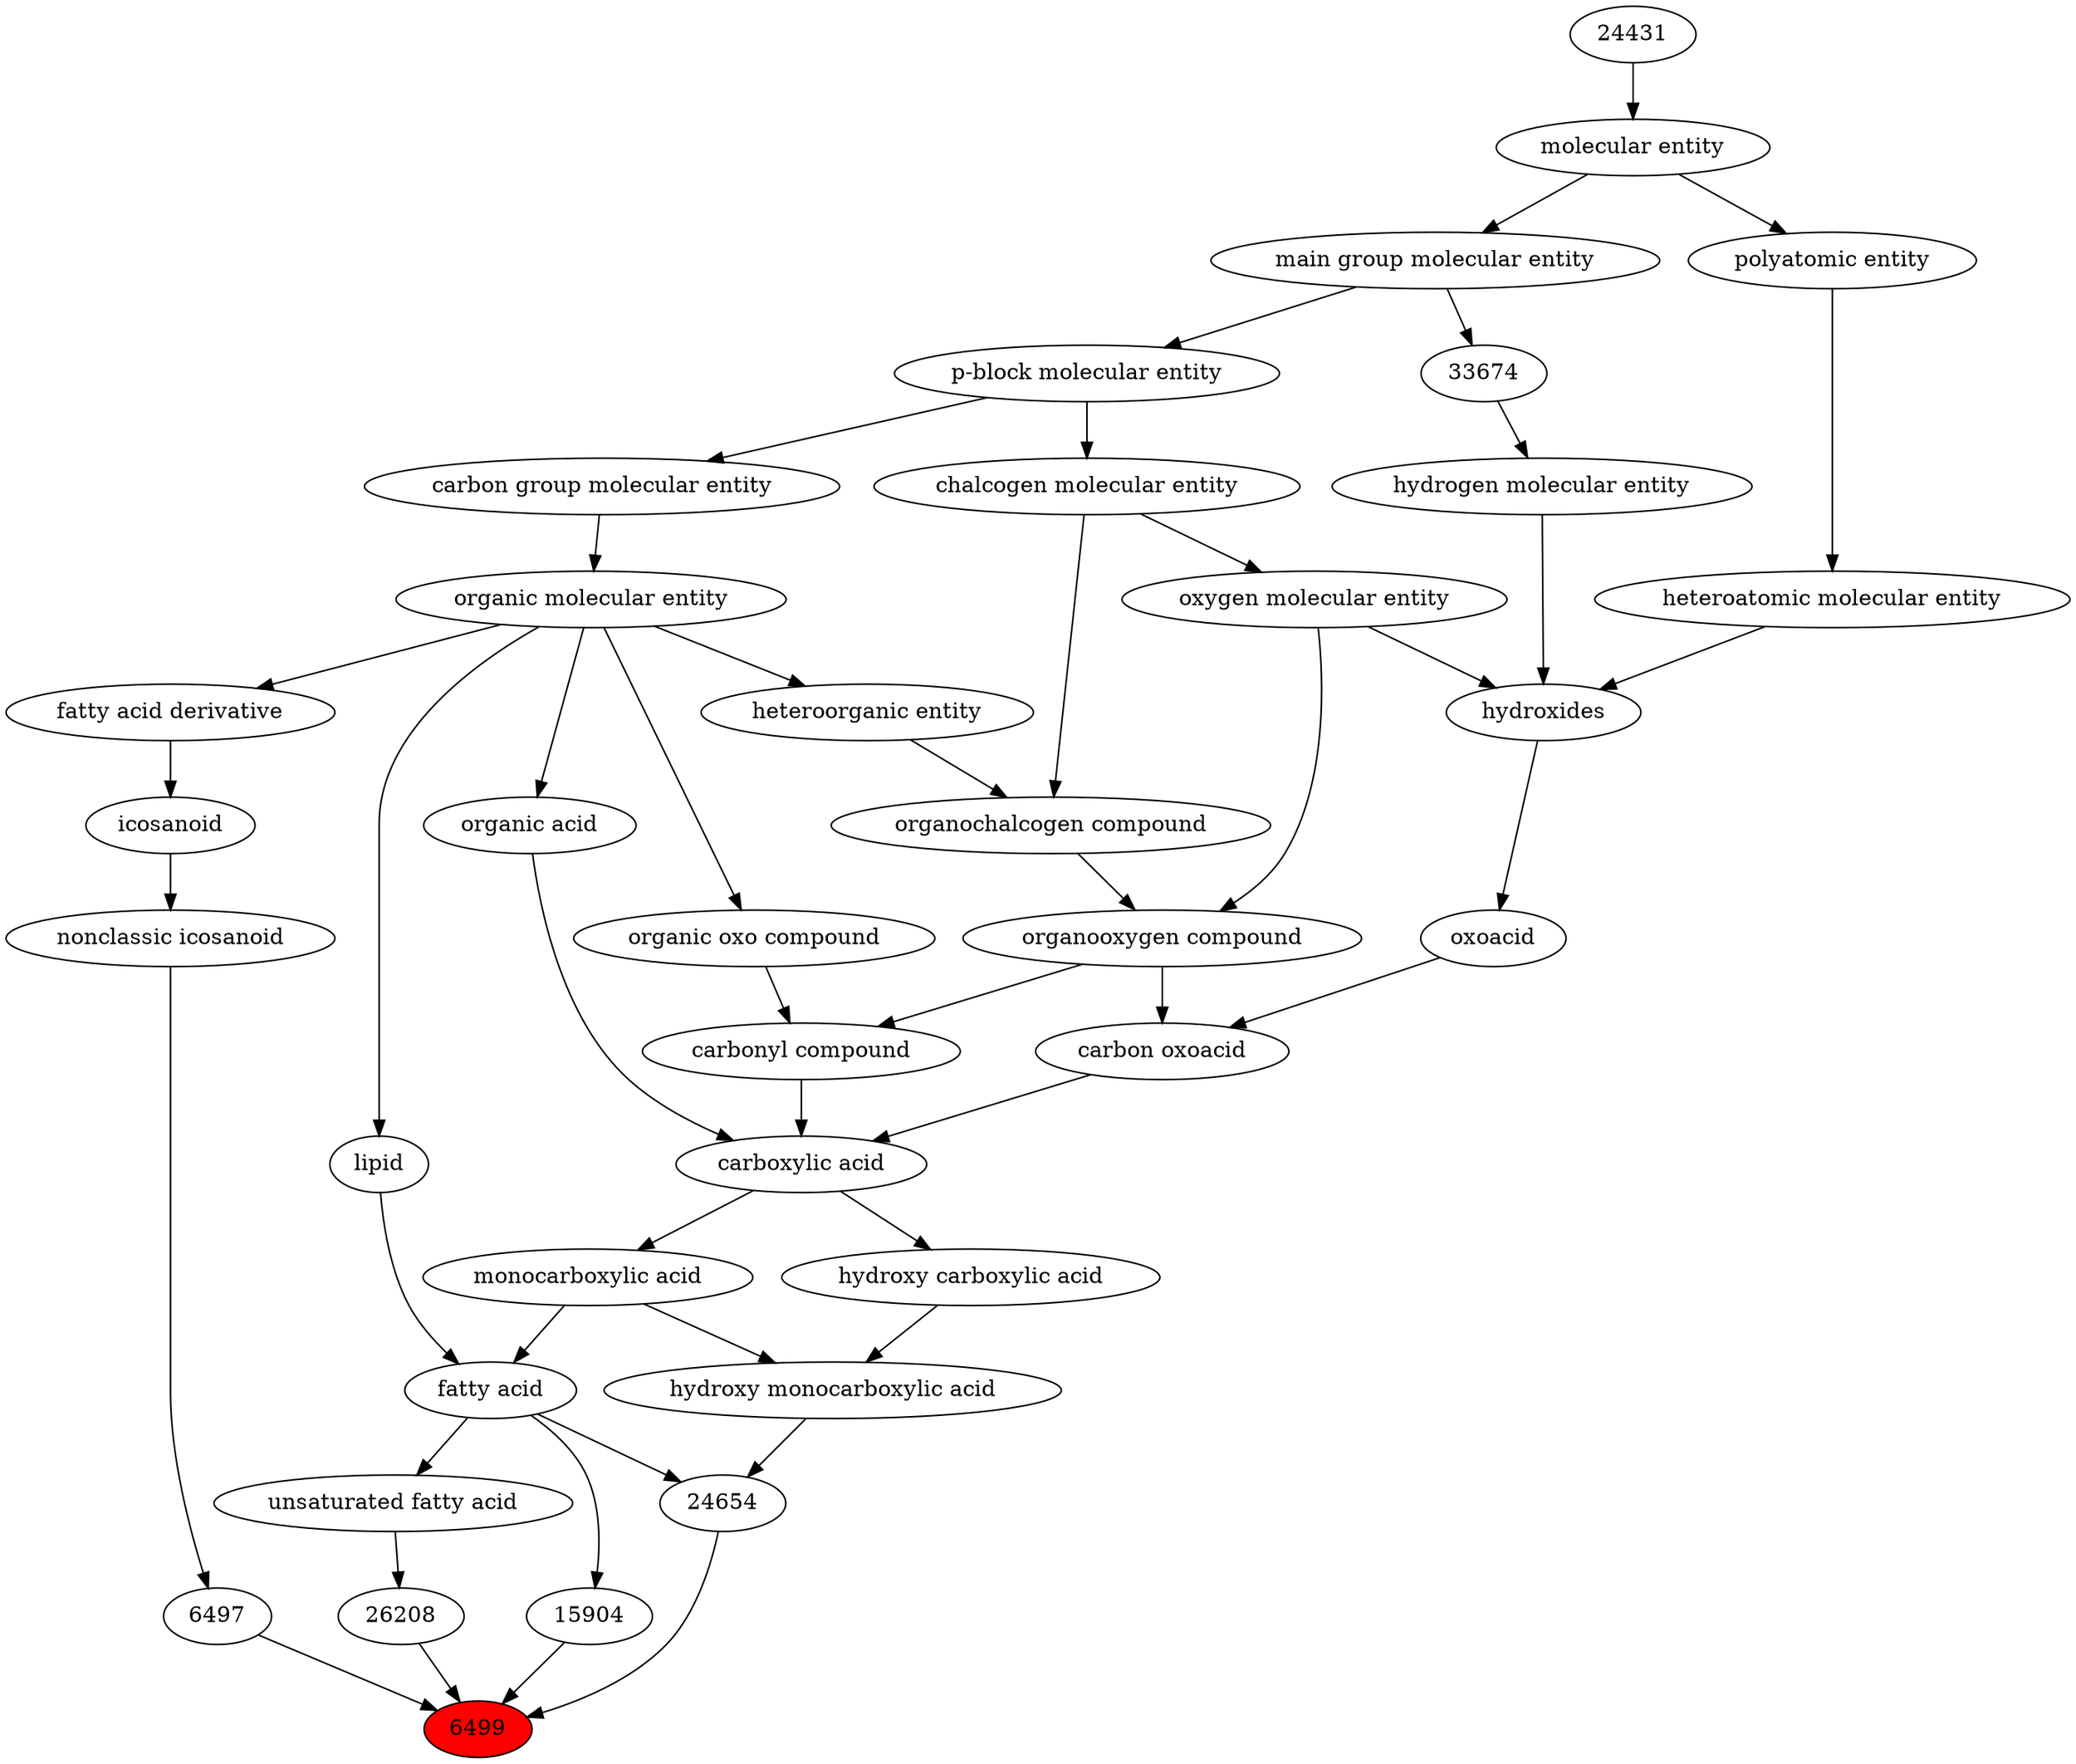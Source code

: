 digraph tree{ 
6499 [label="6499" fillcolor=red style=filled]
6497 -> 6499
26208 -> 6499
24654 -> 6499
15904 -> 6499
6497 [label="6497"]
61703 -> 6497
26208 [label="26208"]
27208 -> 26208
24654 [label="24654"]
35868 -> 24654
35366 -> 24654
15904 [label="15904"]
35366 -> 15904
61703 [label="nonclassic icosanoid"]
23899 -> 61703
27208 [label="unsaturated fatty acid"]
35366 -> 27208
35868 [label="hydroxy monocarboxylic acid"]
25384 -> 35868
24669 -> 35868
35366 [label="fatty acid"]
25384 -> 35366
18059 -> 35366
23899 [label="icosanoid"]
61697 -> 23899
25384 [label="monocarboxylic acid"]
33575 -> 25384
24669 [label="hydroxy carboxylic acid"]
33575 -> 24669
18059 [label="lipid"]
50860 -> 18059
61697 [label="fatty acid derivative"]
50860 -> 61697
33575 [label="carboxylic acid"]
36586 -> 33575
35605 -> 33575
64709 -> 33575
50860 [label="organic molecular entity"]
33582 -> 50860
36586 [label="carbonyl compound"]
36587 -> 36586
36963 -> 36586
35605 [label="carbon oxoacid"]
24833 -> 35605
36963 -> 35605
64709 [label="organic acid"]
50860 -> 64709
33582 [label="carbon group molecular entity"]
33675 -> 33582
36587 [label="organic oxo compound"]
50860 -> 36587
36963 [label="organooxygen compound"]
36962 -> 36963
25806 -> 36963
24833 [label="oxoacid"]
24651 -> 24833
33675 [label="p-block molecular entity"]
33579 -> 33675
36962 [label="organochalcogen compound"]
33285 -> 36962
33304 -> 36962
25806 [label="oxygen molecular entity"]
33304 -> 25806
24651 [label="hydroxides"]
25806 -> 24651
33608 -> 24651
37577 -> 24651
33579 [label="main group molecular entity"]
23367 -> 33579
33285 [label="heteroorganic entity"]
50860 -> 33285
33304 [label="chalcogen molecular entity"]
33675 -> 33304
33608 [label="hydrogen molecular entity"]
33674 -> 33608
37577 [label="heteroatomic molecular entity"]
36357 -> 37577
23367 [label="molecular entity"]
24431 -> 23367
33674 [label="33674"]
33579 -> 33674
36357 [label="polyatomic entity"]
23367 -> 36357
24431 [label="24431"]
}